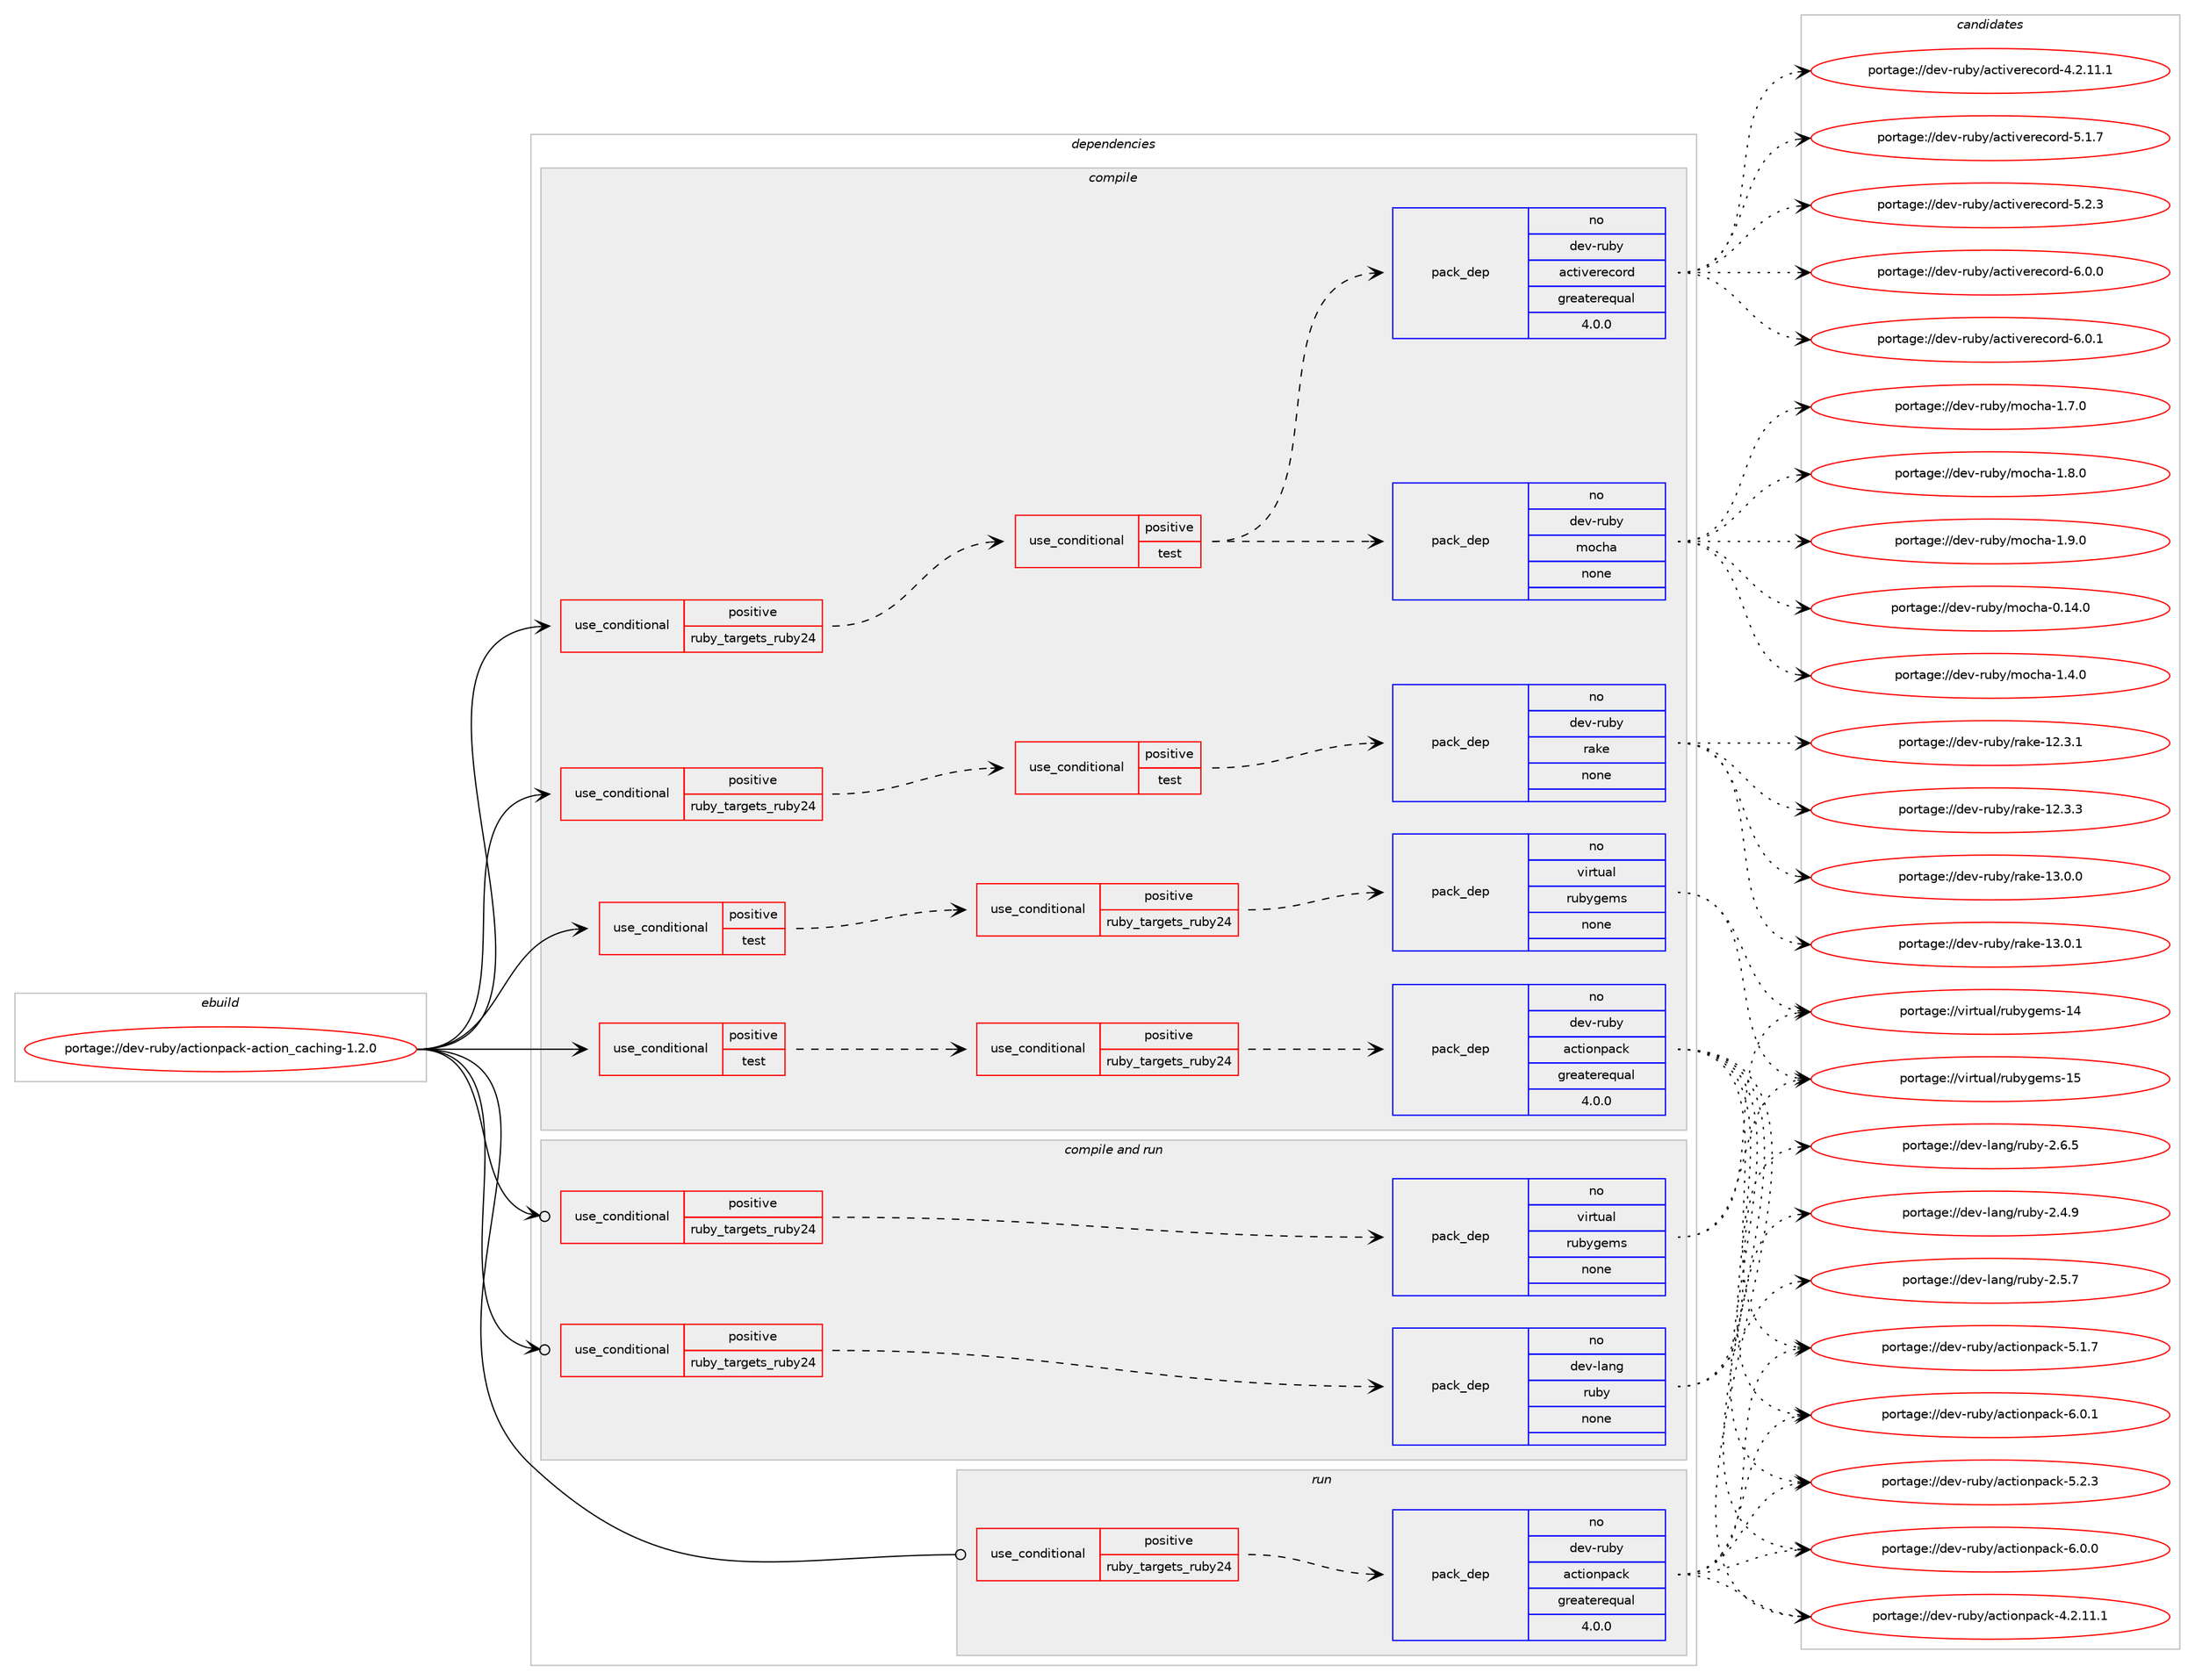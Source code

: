 digraph prolog {

# *************
# Graph options
# *************

newrank=true;
concentrate=true;
compound=true;
graph [rankdir=LR,fontname=Helvetica,fontsize=10,ranksep=1.5];#, ranksep=2.5, nodesep=0.2];
edge  [arrowhead=vee];
node  [fontname=Helvetica,fontsize=10];

# **********
# The ebuild
# **********

subgraph cluster_leftcol {
color=gray;
rank=same;
label=<<i>ebuild</i>>;
id [label="portage://dev-ruby/actionpack-action_caching-1.2.0", color=red, width=4, href="../dev-ruby/actionpack-action_caching-1.2.0.svg"];
}

# ****************
# The dependencies
# ****************

subgraph cluster_midcol {
color=gray;
label=<<i>dependencies</i>>;
subgraph cluster_compile {
fillcolor="#eeeeee";
style=filled;
label=<<i>compile</i>>;
subgraph cond46245 {
dependency209331 [label=<<TABLE BORDER="0" CELLBORDER="1" CELLSPACING="0" CELLPADDING="4"><TR><TD ROWSPAN="3" CELLPADDING="10">use_conditional</TD></TR><TR><TD>positive</TD></TR><TR><TD>ruby_targets_ruby24</TD></TR></TABLE>>, shape=none, color=red];
subgraph cond46246 {
dependency209332 [label=<<TABLE BORDER="0" CELLBORDER="1" CELLSPACING="0" CELLPADDING="4"><TR><TD ROWSPAN="3" CELLPADDING="10">use_conditional</TD></TR><TR><TD>positive</TD></TR><TR><TD>test</TD></TR></TABLE>>, shape=none, color=red];
subgraph pack159660 {
dependency209333 [label=<<TABLE BORDER="0" CELLBORDER="1" CELLSPACING="0" CELLPADDING="4" WIDTH="220"><TR><TD ROWSPAN="6" CELLPADDING="30">pack_dep</TD></TR><TR><TD WIDTH="110">no</TD></TR><TR><TD>dev-ruby</TD></TR><TR><TD>activerecord</TD></TR><TR><TD>greaterequal</TD></TR><TR><TD>4.0.0</TD></TR></TABLE>>, shape=none, color=blue];
}
dependency209332:e -> dependency209333:w [weight=20,style="dashed",arrowhead="vee"];
subgraph pack159661 {
dependency209334 [label=<<TABLE BORDER="0" CELLBORDER="1" CELLSPACING="0" CELLPADDING="4" WIDTH="220"><TR><TD ROWSPAN="6" CELLPADDING="30">pack_dep</TD></TR><TR><TD WIDTH="110">no</TD></TR><TR><TD>dev-ruby</TD></TR><TR><TD>mocha</TD></TR><TR><TD>none</TD></TR><TR><TD></TD></TR></TABLE>>, shape=none, color=blue];
}
dependency209332:e -> dependency209334:w [weight=20,style="dashed",arrowhead="vee"];
}
dependency209331:e -> dependency209332:w [weight=20,style="dashed",arrowhead="vee"];
}
id:e -> dependency209331:w [weight=20,style="solid",arrowhead="vee"];
subgraph cond46247 {
dependency209335 [label=<<TABLE BORDER="0" CELLBORDER="1" CELLSPACING="0" CELLPADDING="4"><TR><TD ROWSPAN="3" CELLPADDING="10">use_conditional</TD></TR><TR><TD>positive</TD></TR><TR><TD>ruby_targets_ruby24</TD></TR></TABLE>>, shape=none, color=red];
subgraph cond46248 {
dependency209336 [label=<<TABLE BORDER="0" CELLBORDER="1" CELLSPACING="0" CELLPADDING="4"><TR><TD ROWSPAN="3" CELLPADDING="10">use_conditional</TD></TR><TR><TD>positive</TD></TR><TR><TD>test</TD></TR></TABLE>>, shape=none, color=red];
subgraph pack159662 {
dependency209337 [label=<<TABLE BORDER="0" CELLBORDER="1" CELLSPACING="0" CELLPADDING="4" WIDTH="220"><TR><TD ROWSPAN="6" CELLPADDING="30">pack_dep</TD></TR><TR><TD WIDTH="110">no</TD></TR><TR><TD>dev-ruby</TD></TR><TR><TD>rake</TD></TR><TR><TD>none</TD></TR><TR><TD></TD></TR></TABLE>>, shape=none, color=blue];
}
dependency209336:e -> dependency209337:w [weight=20,style="dashed",arrowhead="vee"];
}
dependency209335:e -> dependency209336:w [weight=20,style="dashed",arrowhead="vee"];
}
id:e -> dependency209335:w [weight=20,style="solid",arrowhead="vee"];
subgraph cond46249 {
dependency209338 [label=<<TABLE BORDER="0" CELLBORDER="1" CELLSPACING="0" CELLPADDING="4"><TR><TD ROWSPAN="3" CELLPADDING="10">use_conditional</TD></TR><TR><TD>positive</TD></TR><TR><TD>test</TD></TR></TABLE>>, shape=none, color=red];
subgraph cond46250 {
dependency209339 [label=<<TABLE BORDER="0" CELLBORDER="1" CELLSPACING="0" CELLPADDING="4"><TR><TD ROWSPAN="3" CELLPADDING="10">use_conditional</TD></TR><TR><TD>positive</TD></TR><TR><TD>ruby_targets_ruby24</TD></TR></TABLE>>, shape=none, color=red];
subgraph pack159663 {
dependency209340 [label=<<TABLE BORDER="0" CELLBORDER="1" CELLSPACING="0" CELLPADDING="4" WIDTH="220"><TR><TD ROWSPAN="6" CELLPADDING="30">pack_dep</TD></TR><TR><TD WIDTH="110">no</TD></TR><TR><TD>dev-ruby</TD></TR><TR><TD>actionpack</TD></TR><TR><TD>greaterequal</TD></TR><TR><TD>4.0.0</TD></TR></TABLE>>, shape=none, color=blue];
}
dependency209339:e -> dependency209340:w [weight=20,style="dashed",arrowhead="vee"];
}
dependency209338:e -> dependency209339:w [weight=20,style="dashed",arrowhead="vee"];
}
id:e -> dependency209338:w [weight=20,style="solid",arrowhead="vee"];
subgraph cond46251 {
dependency209341 [label=<<TABLE BORDER="0" CELLBORDER="1" CELLSPACING="0" CELLPADDING="4"><TR><TD ROWSPAN="3" CELLPADDING="10">use_conditional</TD></TR><TR><TD>positive</TD></TR><TR><TD>test</TD></TR></TABLE>>, shape=none, color=red];
subgraph cond46252 {
dependency209342 [label=<<TABLE BORDER="0" CELLBORDER="1" CELLSPACING="0" CELLPADDING="4"><TR><TD ROWSPAN="3" CELLPADDING="10">use_conditional</TD></TR><TR><TD>positive</TD></TR><TR><TD>ruby_targets_ruby24</TD></TR></TABLE>>, shape=none, color=red];
subgraph pack159664 {
dependency209343 [label=<<TABLE BORDER="0" CELLBORDER="1" CELLSPACING="0" CELLPADDING="4" WIDTH="220"><TR><TD ROWSPAN="6" CELLPADDING="30">pack_dep</TD></TR><TR><TD WIDTH="110">no</TD></TR><TR><TD>virtual</TD></TR><TR><TD>rubygems</TD></TR><TR><TD>none</TD></TR><TR><TD></TD></TR></TABLE>>, shape=none, color=blue];
}
dependency209342:e -> dependency209343:w [weight=20,style="dashed",arrowhead="vee"];
}
dependency209341:e -> dependency209342:w [weight=20,style="dashed",arrowhead="vee"];
}
id:e -> dependency209341:w [weight=20,style="solid",arrowhead="vee"];
}
subgraph cluster_compileandrun {
fillcolor="#eeeeee";
style=filled;
label=<<i>compile and run</i>>;
subgraph cond46253 {
dependency209344 [label=<<TABLE BORDER="0" CELLBORDER="1" CELLSPACING="0" CELLPADDING="4"><TR><TD ROWSPAN="3" CELLPADDING="10">use_conditional</TD></TR><TR><TD>positive</TD></TR><TR><TD>ruby_targets_ruby24</TD></TR></TABLE>>, shape=none, color=red];
subgraph pack159665 {
dependency209345 [label=<<TABLE BORDER="0" CELLBORDER="1" CELLSPACING="0" CELLPADDING="4" WIDTH="220"><TR><TD ROWSPAN="6" CELLPADDING="30">pack_dep</TD></TR><TR><TD WIDTH="110">no</TD></TR><TR><TD>dev-lang</TD></TR><TR><TD>ruby</TD></TR><TR><TD>none</TD></TR><TR><TD></TD></TR></TABLE>>, shape=none, color=blue];
}
dependency209344:e -> dependency209345:w [weight=20,style="dashed",arrowhead="vee"];
}
id:e -> dependency209344:w [weight=20,style="solid",arrowhead="odotvee"];
subgraph cond46254 {
dependency209346 [label=<<TABLE BORDER="0" CELLBORDER="1" CELLSPACING="0" CELLPADDING="4"><TR><TD ROWSPAN="3" CELLPADDING="10">use_conditional</TD></TR><TR><TD>positive</TD></TR><TR><TD>ruby_targets_ruby24</TD></TR></TABLE>>, shape=none, color=red];
subgraph pack159666 {
dependency209347 [label=<<TABLE BORDER="0" CELLBORDER="1" CELLSPACING="0" CELLPADDING="4" WIDTH="220"><TR><TD ROWSPAN="6" CELLPADDING="30">pack_dep</TD></TR><TR><TD WIDTH="110">no</TD></TR><TR><TD>virtual</TD></TR><TR><TD>rubygems</TD></TR><TR><TD>none</TD></TR><TR><TD></TD></TR></TABLE>>, shape=none, color=blue];
}
dependency209346:e -> dependency209347:w [weight=20,style="dashed",arrowhead="vee"];
}
id:e -> dependency209346:w [weight=20,style="solid",arrowhead="odotvee"];
}
subgraph cluster_run {
fillcolor="#eeeeee";
style=filled;
label=<<i>run</i>>;
subgraph cond46255 {
dependency209348 [label=<<TABLE BORDER="0" CELLBORDER="1" CELLSPACING="0" CELLPADDING="4"><TR><TD ROWSPAN="3" CELLPADDING="10">use_conditional</TD></TR><TR><TD>positive</TD></TR><TR><TD>ruby_targets_ruby24</TD></TR></TABLE>>, shape=none, color=red];
subgraph pack159667 {
dependency209349 [label=<<TABLE BORDER="0" CELLBORDER="1" CELLSPACING="0" CELLPADDING="4" WIDTH="220"><TR><TD ROWSPAN="6" CELLPADDING="30">pack_dep</TD></TR><TR><TD WIDTH="110">no</TD></TR><TR><TD>dev-ruby</TD></TR><TR><TD>actionpack</TD></TR><TR><TD>greaterequal</TD></TR><TR><TD>4.0.0</TD></TR></TABLE>>, shape=none, color=blue];
}
dependency209348:e -> dependency209349:w [weight=20,style="dashed",arrowhead="vee"];
}
id:e -> dependency209348:w [weight=20,style="solid",arrowhead="odot"];
}
}

# **************
# The candidates
# **************

subgraph cluster_choices {
rank=same;
color=gray;
label=<<i>candidates</i>>;

subgraph choice159660 {
color=black;
nodesep=1;
choiceportage100101118451141179812147979911610511810111410199111114100455246504649494649 [label="portage://dev-ruby/activerecord-4.2.11.1", color=red, width=4,href="../dev-ruby/activerecord-4.2.11.1.svg"];
choiceportage100101118451141179812147979911610511810111410199111114100455346494655 [label="portage://dev-ruby/activerecord-5.1.7", color=red, width=4,href="../dev-ruby/activerecord-5.1.7.svg"];
choiceportage100101118451141179812147979911610511810111410199111114100455346504651 [label="portage://dev-ruby/activerecord-5.2.3", color=red, width=4,href="../dev-ruby/activerecord-5.2.3.svg"];
choiceportage100101118451141179812147979911610511810111410199111114100455446484648 [label="portage://dev-ruby/activerecord-6.0.0", color=red, width=4,href="../dev-ruby/activerecord-6.0.0.svg"];
choiceportage100101118451141179812147979911610511810111410199111114100455446484649 [label="portage://dev-ruby/activerecord-6.0.1", color=red, width=4,href="../dev-ruby/activerecord-6.0.1.svg"];
dependency209333:e -> choiceportage100101118451141179812147979911610511810111410199111114100455246504649494649:w [style=dotted,weight="100"];
dependency209333:e -> choiceportage100101118451141179812147979911610511810111410199111114100455346494655:w [style=dotted,weight="100"];
dependency209333:e -> choiceportage100101118451141179812147979911610511810111410199111114100455346504651:w [style=dotted,weight="100"];
dependency209333:e -> choiceportage100101118451141179812147979911610511810111410199111114100455446484648:w [style=dotted,weight="100"];
dependency209333:e -> choiceportage100101118451141179812147979911610511810111410199111114100455446484649:w [style=dotted,weight="100"];
}
subgraph choice159661 {
color=black;
nodesep=1;
choiceportage100101118451141179812147109111991049745484649524648 [label="portage://dev-ruby/mocha-0.14.0", color=red, width=4,href="../dev-ruby/mocha-0.14.0.svg"];
choiceportage1001011184511411798121471091119910497454946524648 [label="portage://dev-ruby/mocha-1.4.0", color=red, width=4,href="../dev-ruby/mocha-1.4.0.svg"];
choiceportage1001011184511411798121471091119910497454946554648 [label="portage://dev-ruby/mocha-1.7.0", color=red, width=4,href="../dev-ruby/mocha-1.7.0.svg"];
choiceportage1001011184511411798121471091119910497454946564648 [label="portage://dev-ruby/mocha-1.8.0", color=red, width=4,href="../dev-ruby/mocha-1.8.0.svg"];
choiceportage1001011184511411798121471091119910497454946574648 [label="portage://dev-ruby/mocha-1.9.0", color=red, width=4,href="../dev-ruby/mocha-1.9.0.svg"];
dependency209334:e -> choiceportage100101118451141179812147109111991049745484649524648:w [style=dotted,weight="100"];
dependency209334:e -> choiceportage1001011184511411798121471091119910497454946524648:w [style=dotted,weight="100"];
dependency209334:e -> choiceportage1001011184511411798121471091119910497454946554648:w [style=dotted,weight="100"];
dependency209334:e -> choiceportage1001011184511411798121471091119910497454946564648:w [style=dotted,weight="100"];
dependency209334:e -> choiceportage1001011184511411798121471091119910497454946574648:w [style=dotted,weight="100"];
}
subgraph choice159662 {
color=black;
nodesep=1;
choiceportage1001011184511411798121471149710710145495046514649 [label="portage://dev-ruby/rake-12.3.1", color=red, width=4,href="../dev-ruby/rake-12.3.1.svg"];
choiceportage1001011184511411798121471149710710145495046514651 [label="portage://dev-ruby/rake-12.3.3", color=red, width=4,href="../dev-ruby/rake-12.3.3.svg"];
choiceportage1001011184511411798121471149710710145495146484648 [label="portage://dev-ruby/rake-13.0.0", color=red, width=4,href="../dev-ruby/rake-13.0.0.svg"];
choiceportage1001011184511411798121471149710710145495146484649 [label="portage://dev-ruby/rake-13.0.1", color=red, width=4,href="../dev-ruby/rake-13.0.1.svg"];
dependency209337:e -> choiceportage1001011184511411798121471149710710145495046514649:w [style=dotted,weight="100"];
dependency209337:e -> choiceportage1001011184511411798121471149710710145495046514651:w [style=dotted,weight="100"];
dependency209337:e -> choiceportage1001011184511411798121471149710710145495146484648:w [style=dotted,weight="100"];
dependency209337:e -> choiceportage1001011184511411798121471149710710145495146484649:w [style=dotted,weight="100"];
}
subgraph choice159663 {
color=black;
nodesep=1;
choiceportage10010111845114117981214797991161051111101129799107455246504649494649 [label="portage://dev-ruby/actionpack-4.2.11.1", color=red, width=4,href="../dev-ruby/actionpack-4.2.11.1.svg"];
choiceportage10010111845114117981214797991161051111101129799107455346494655 [label="portage://dev-ruby/actionpack-5.1.7", color=red, width=4,href="../dev-ruby/actionpack-5.1.7.svg"];
choiceportage10010111845114117981214797991161051111101129799107455346504651 [label="portage://dev-ruby/actionpack-5.2.3", color=red, width=4,href="../dev-ruby/actionpack-5.2.3.svg"];
choiceportage10010111845114117981214797991161051111101129799107455446484648 [label="portage://dev-ruby/actionpack-6.0.0", color=red, width=4,href="../dev-ruby/actionpack-6.0.0.svg"];
choiceportage10010111845114117981214797991161051111101129799107455446484649 [label="portage://dev-ruby/actionpack-6.0.1", color=red, width=4,href="../dev-ruby/actionpack-6.0.1.svg"];
dependency209340:e -> choiceportage10010111845114117981214797991161051111101129799107455246504649494649:w [style=dotted,weight="100"];
dependency209340:e -> choiceportage10010111845114117981214797991161051111101129799107455346494655:w [style=dotted,weight="100"];
dependency209340:e -> choiceportage10010111845114117981214797991161051111101129799107455346504651:w [style=dotted,weight="100"];
dependency209340:e -> choiceportage10010111845114117981214797991161051111101129799107455446484648:w [style=dotted,weight="100"];
dependency209340:e -> choiceportage10010111845114117981214797991161051111101129799107455446484649:w [style=dotted,weight="100"];
}
subgraph choice159664 {
color=black;
nodesep=1;
choiceportage118105114116117971084711411798121103101109115454952 [label="portage://virtual/rubygems-14", color=red, width=4,href="../virtual/rubygems-14.svg"];
choiceportage118105114116117971084711411798121103101109115454953 [label="portage://virtual/rubygems-15", color=red, width=4,href="../virtual/rubygems-15.svg"];
dependency209343:e -> choiceportage118105114116117971084711411798121103101109115454952:w [style=dotted,weight="100"];
dependency209343:e -> choiceportage118105114116117971084711411798121103101109115454953:w [style=dotted,weight="100"];
}
subgraph choice159665 {
color=black;
nodesep=1;
choiceportage10010111845108971101034711411798121455046524657 [label="portage://dev-lang/ruby-2.4.9", color=red, width=4,href="../dev-lang/ruby-2.4.9.svg"];
choiceportage10010111845108971101034711411798121455046534655 [label="portage://dev-lang/ruby-2.5.7", color=red, width=4,href="../dev-lang/ruby-2.5.7.svg"];
choiceportage10010111845108971101034711411798121455046544653 [label="portage://dev-lang/ruby-2.6.5", color=red, width=4,href="../dev-lang/ruby-2.6.5.svg"];
dependency209345:e -> choiceportage10010111845108971101034711411798121455046524657:w [style=dotted,weight="100"];
dependency209345:e -> choiceportage10010111845108971101034711411798121455046534655:w [style=dotted,weight="100"];
dependency209345:e -> choiceportage10010111845108971101034711411798121455046544653:w [style=dotted,weight="100"];
}
subgraph choice159666 {
color=black;
nodesep=1;
choiceportage118105114116117971084711411798121103101109115454952 [label="portage://virtual/rubygems-14", color=red, width=4,href="../virtual/rubygems-14.svg"];
choiceportage118105114116117971084711411798121103101109115454953 [label="portage://virtual/rubygems-15", color=red, width=4,href="../virtual/rubygems-15.svg"];
dependency209347:e -> choiceportage118105114116117971084711411798121103101109115454952:w [style=dotted,weight="100"];
dependency209347:e -> choiceportage118105114116117971084711411798121103101109115454953:w [style=dotted,weight="100"];
}
subgraph choice159667 {
color=black;
nodesep=1;
choiceportage10010111845114117981214797991161051111101129799107455246504649494649 [label="portage://dev-ruby/actionpack-4.2.11.1", color=red, width=4,href="../dev-ruby/actionpack-4.2.11.1.svg"];
choiceportage10010111845114117981214797991161051111101129799107455346494655 [label="portage://dev-ruby/actionpack-5.1.7", color=red, width=4,href="../dev-ruby/actionpack-5.1.7.svg"];
choiceportage10010111845114117981214797991161051111101129799107455346504651 [label="portage://dev-ruby/actionpack-5.2.3", color=red, width=4,href="../dev-ruby/actionpack-5.2.3.svg"];
choiceportage10010111845114117981214797991161051111101129799107455446484648 [label="portage://dev-ruby/actionpack-6.0.0", color=red, width=4,href="../dev-ruby/actionpack-6.0.0.svg"];
choiceportage10010111845114117981214797991161051111101129799107455446484649 [label="portage://dev-ruby/actionpack-6.0.1", color=red, width=4,href="../dev-ruby/actionpack-6.0.1.svg"];
dependency209349:e -> choiceportage10010111845114117981214797991161051111101129799107455246504649494649:w [style=dotted,weight="100"];
dependency209349:e -> choiceportage10010111845114117981214797991161051111101129799107455346494655:w [style=dotted,weight="100"];
dependency209349:e -> choiceportage10010111845114117981214797991161051111101129799107455346504651:w [style=dotted,weight="100"];
dependency209349:e -> choiceportage10010111845114117981214797991161051111101129799107455446484648:w [style=dotted,weight="100"];
dependency209349:e -> choiceportage10010111845114117981214797991161051111101129799107455446484649:w [style=dotted,weight="100"];
}
}

}
